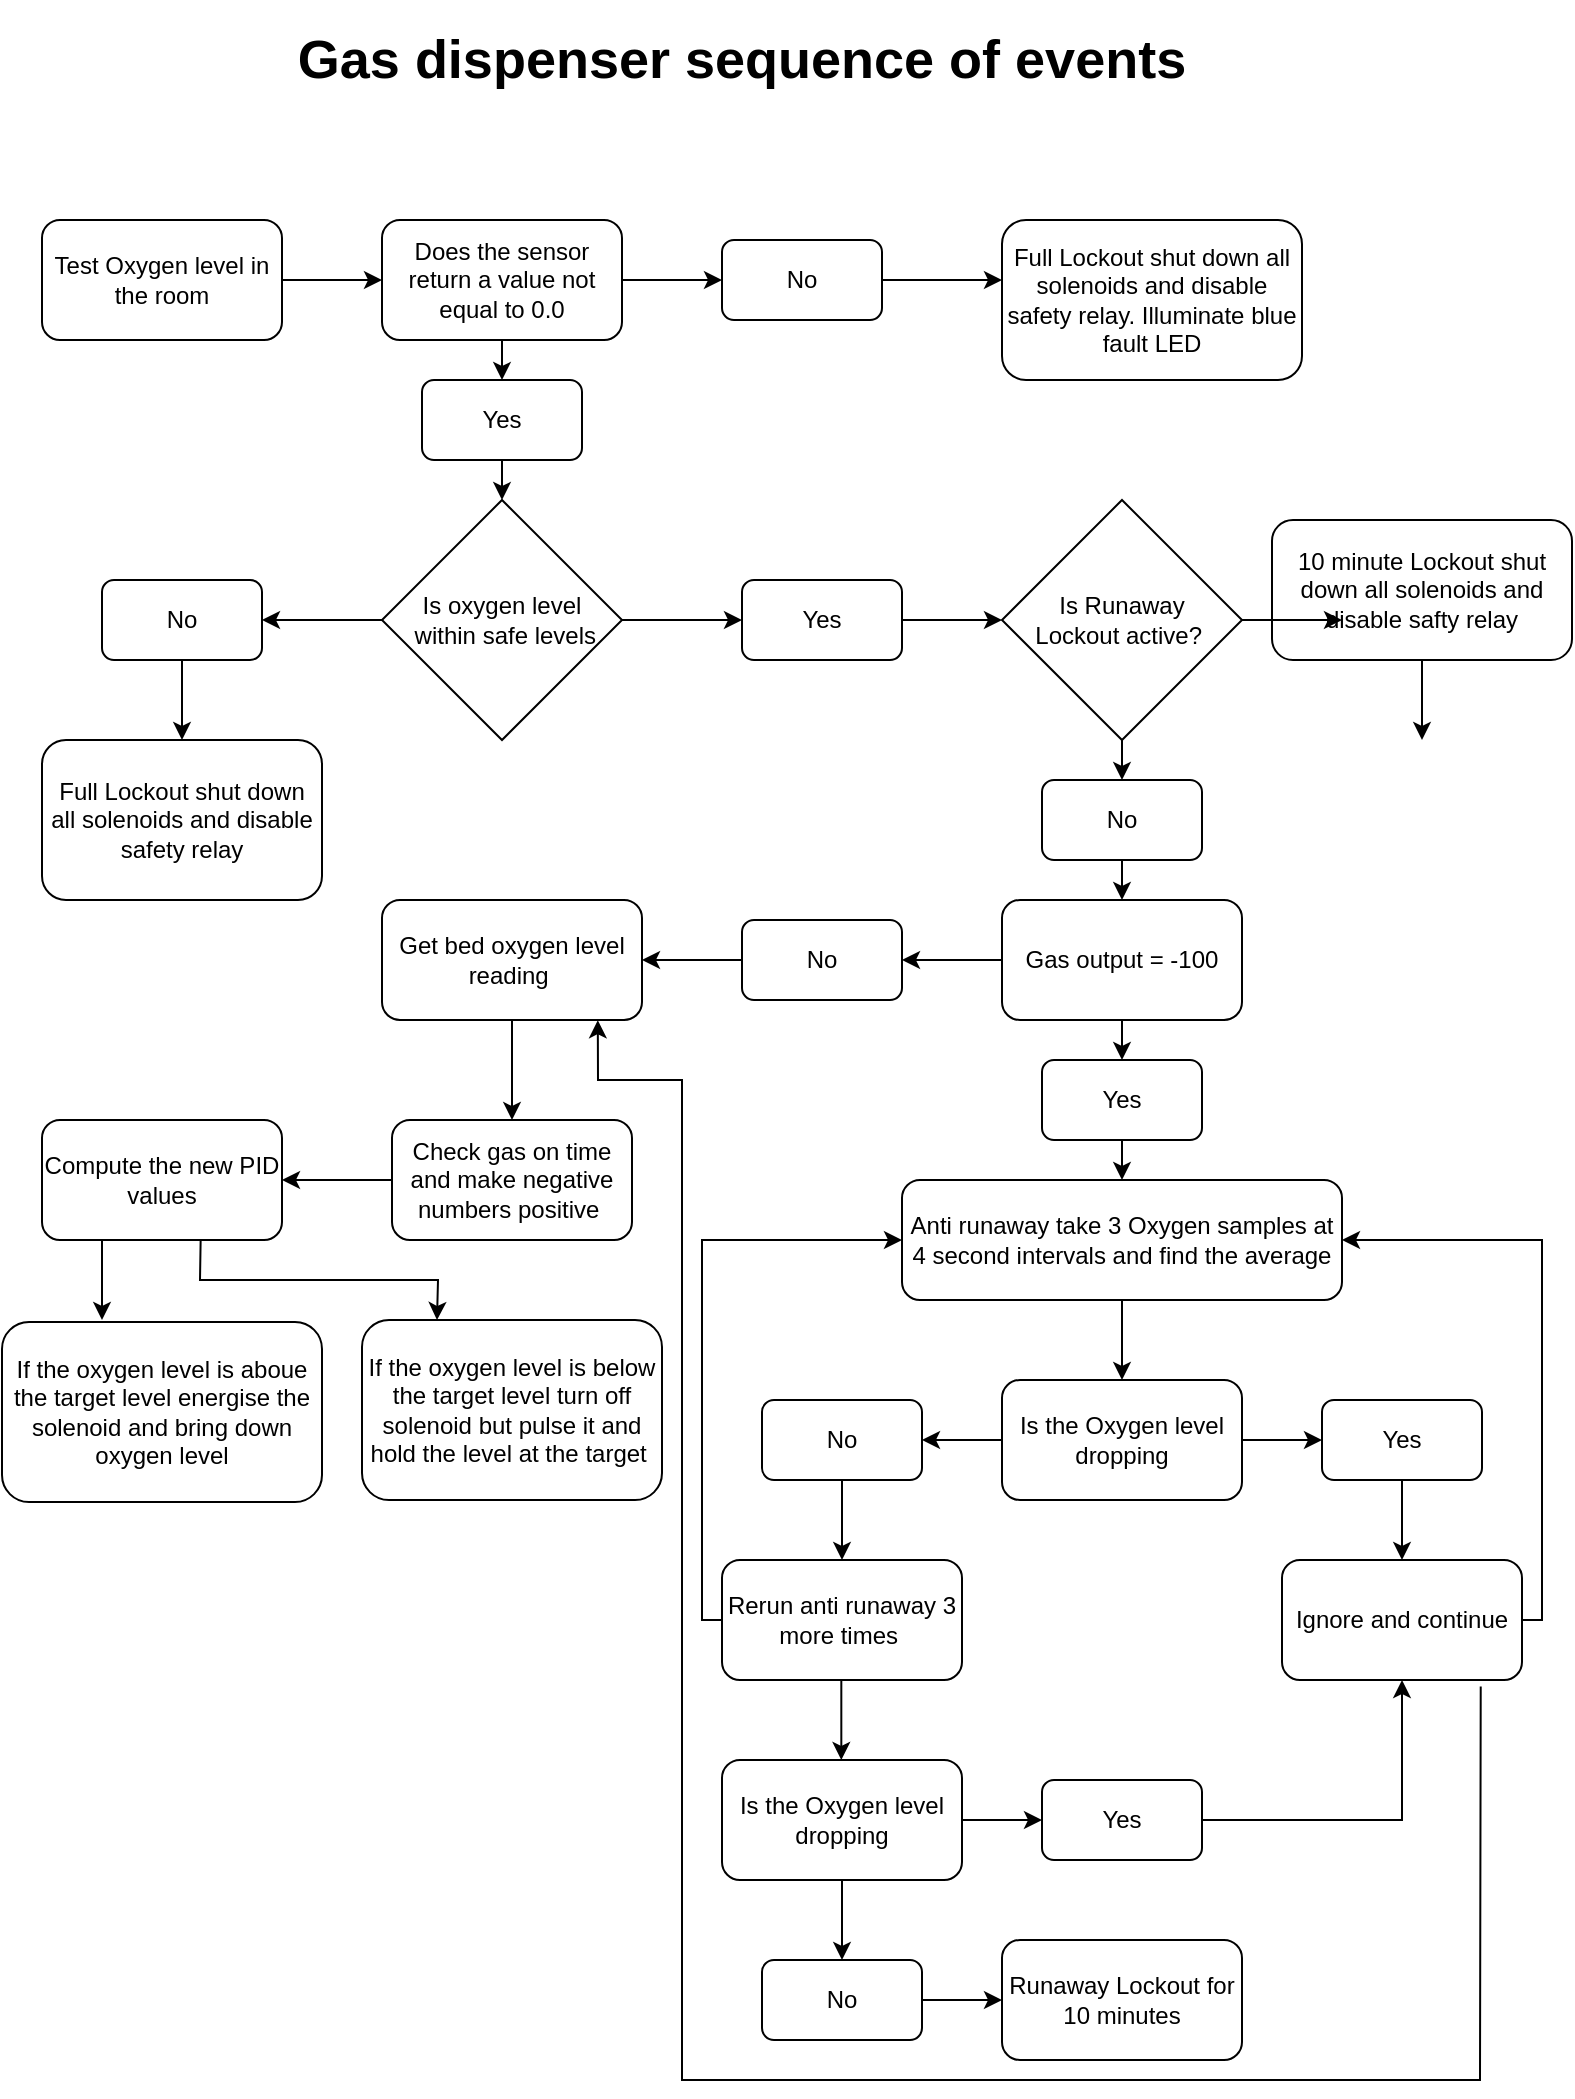<mxfile version="21.1.5" type="device">
  <diagram id="C5RBs43oDa-KdzZeNtuy" name="Page-1">
    <mxGraphModel dx="1235" dy="636" grid="1" gridSize="10" guides="1" tooltips="1" connect="1" arrows="1" fold="1" page="1" pageScale="1" pageWidth="827" pageHeight="1169" math="0" shadow="0">
      <root>
        <mxCell id="WIyWlLk6GJQsqaUBKTNV-0" />
        <mxCell id="WIyWlLk6GJQsqaUBKTNV-1" parent="WIyWlLk6GJQsqaUBKTNV-0" />
        <mxCell id="4DhZCOvuepyt47Wr3g0Q-6" value="Test Oxygen level in the room" style="rounded=1;whiteSpace=wrap;html=1;" vertex="1" parent="WIyWlLk6GJQsqaUBKTNV-1">
          <mxGeometry x="40" y="120" width="120" height="60" as="geometry" />
        </mxCell>
        <mxCell id="4DhZCOvuepyt47Wr3g0Q-7" value="Is oxygen level&lt;br&gt;&amp;nbsp;within safe levels" style="rhombus;whiteSpace=wrap;html=1;" vertex="1" parent="WIyWlLk6GJQsqaUBKTNV-1">
          <mxGeometry x="210" y="260" width="120" height="120" as="geometry" />
        </mxCell>
        <mxCell id="4DhZCOvuepyt47Wr3g0Q-9" value="" style="endArrow=classic;html=1;rounded=0;exitX=0;exitY=0.5;exitDx=0;exitDy=0;" edge="1" parent="WIyWlLk6GJQsqaUBKTNV-1" source="4DhZCOvuepyt47Wr3g0Q-7">
          <mxGeometry width="50" height="50" relative="1" as="geometry">
            <mxPoint x="260" y="380" as="sourcePoint" />
            <mxPoint x="150" y="320" as="targetPoint" />
          </mxGeometry>
        </mxCell>
        <mxCell id="4DhZCOvuepyt47Wr3g0Q-13" value="" style="edgeStyle=orthogonalEdgeStyle;rounded=0;orthogonalLoop=1;jettySize=auto;html=1;" edge="1" parent="WIyWlLk6GJQsqaUBKTNV-1" source="4DhZCOvuepyt47Wr3g0Q-10" target="4DhZCOvuepyt47Wr3g0Q-11">
          <mxGeometry relative="1" as="geometry" />
        </mxCell>
        <mxCell id="4DhZCOvuepyt47Wr3g0Q-10" value="No" style="rounded=1;whiteSpace=wrap;html=1;" vertex="1" parent="WIyWlLk6GJQsqaUBKTNV-1">
          <mxGeometry x="70" y="300" width="80" height="40" as="geometry" />
        </mxCell>
        <mxCell id="4DhZCOvuepyt47Wr3g0Q-11" value="Full Lockout shut down all solenoids and disable safety relay" style="rounded=1;whiteSpace=wrap;html=1;" vertex="1" parent="WIyWlLk6GJQsqaUBKTNV-1">
          <mxGeometry x="40" y="380" width="140" height="80" as="geometry" />
        </mxCell>
        <mxCell id="4DhZCOvuepyt47Wr3g0Q-15" value="Yes" style="rounded=1;whiteSpace=wrap;html=1;" vertex="1" parent="WIyWlLk6GJQsqaUBKTNV-1">
          <mxGeometry x="390" y="300" width="80" height="40" as="geometry" />
        </mxCell>
        <mxCell id="4DhZCOvuepyt47Wr3g0Q-19" value="" style="endArrow=classic;html=1;rounded=0;exitX=1;exitY=0.5;exitDx=0;exitDy=0;entryX=0;entryY=0.5;entryDx=0;entryDy=0;" edge="1" parent="WIyWlLk6GJQsqaUBKTNV-1" source="4DhZCOvuepyt47Wr3g0Q-7" target="4DhZCOvuepyt47Wr3g0Q-15">
          <mxGeometry width="50" height="50" relative="1" as="geometry">
            <mxPoint x="260" y="380" as="sourcePoint" />
            <mxPoint x="310" y="330" as="targetPoint" />
          </mxGeometry>
        </mxCell>
        <mxCell id="4DhZCOvuepyt47Wr3g0Q-22" value="Gas output = -100" style="rounded=1;whiteSpace=wrap;html=1;" vertex="1" parent="WIyWlLk6GJQsqaUBKTNV-1">
          <mxGeometry x="520" y="460" width="120" height="60" as="geometry" />
        </mxCell>
        <mxCell id="4DhZCOvuepyt47Wr3g0Q-23" value="Anti runaway take 3 Oxygen samples at 4 second intervals and find the average" style="rounded=1;whiteSpace=wrap;html=1;" vertex="1" parent="WIyWlLk6GJQsqaUBKTNV-1">
          <mxGeometry x="470" y="600" width="220" height="60" as="geometry" />
        </mxCell>
        <mxCell id="4DhZCOvuepyt47Wr3g0Q-27" value="No" style="rounded=1;whiteSpace=wrap;html=1;" vertex="1" parent="WIyWlLk6GJQsqaUBKTNV-1">
          <mxGeometry x="540" y="400" width="80" height="40" as="geometry" />
        </mxCell>
        <mxCell id="4DhZCOvuepyt47Wr3g0Q-28" value="" style="endArrow=classic;html=1;rounded=0;exitX=0.5;exitY=1;exitDx=0;exitDy=0;" edge="1" parent="WIyWlLk6GJQsqaUBKTNV-1" source="4DhZCOvuepyt47Wr3g0Q-27" target="4DhZCOvuepyt47Wr3g0Q-22">
          <mxGeometry width="50" height="50" relative="1" as="geometry">
            <mxPoint x="270" y="410" as="sourcePoint" />
            <mxPoint x="320" y="360" as="targetPoint" />
          </mxGeometry>
        </mxCell>
        <mxCell id="4DhZCOvuepyt47Wr3g0Q-29" value="Is the Oxygen level dropping" style="rounded=1;whiteSpace=wrap;html=1;" vertex="1" parent="WIyWlLk6GJQsqaUBKTNV-1">
          <mxGeometry x="520" y="700" width="120" height="60" as="geometry" />
        </mxCell>
        <mxCell id="4DhZCOvuepyt47Wr3g0Q-30" value="Yes" style="rounded=1;whiteSpace=wrap;html=1;" vertex="1" parent="WIyWlLk6GJQsqaUBKTNV-1">
          <mxGeometry x="680" y="710" width="80" height="40" as="geometry" />
        </mxCell>
        <mxCell id="4DhZCOvuepyt47Wr3g0Q-31" value="No" style="rounded=1;whiteSpace=wrap;html=1;" vertex="1" parent="WIyWlLk6GJQsqaUBKTNV-1">
          <mxGeometry x="400" y="710" width="80" height="40" as="geometry" />
        </mxCell>
        <mxCell id="4DhZCOvuepyt47Wr3g0Q-32" value="" style="endArrow=classic;html=1;rounded=0;exitX=0.5;exitY=1;exitDx=0;exitDy=0;entryX=0.5;entryY=0;entryDx=0;entryDy=0;" edge="1" parent="WIyWlLk6GJQsqaUBKTNV-1" source="4DhZCOvuepyt47Wr3g0Q-23" target="4DhZCOvuepyt47Wr3g0Q-29">
          <mxGeometry width="50" height="50" relative="1" as="geometry">
            <mxPoint x="380" y="690" as="sourcePoint" />
            <mxPoint x="430" y="640" as="targetPoint" />
          </mxGeometry>
        </mxCell>
        <mxCell id="4DhZCOvuepyt47Wr3g0Q-33" value="" style="endArrow=classic;html=1;rounded=0;exitX=0;exitY=0.5;exitDx=0;exitDy=0;entryX=1;entryY=0.5;entryDx=0;entryDy=0;" edge="1" parent="WIyWlLk6GJQsqaUBKTNV-1" source="4DhZCOvuepyt47Wr3g0Q-29" target="4DhZCOvuepyt47Wr3g0Q-31">
          <mxGeometry width="50" height="50" relative="1" as="geometry">
            <mxPoint x="380" y="690" as="sourcePoint" />
            <mxPoint x="430" y="640" as="targetPoint" />
          </mxGeometry>
        </mxCell>
        <mxCell id="4DhZCOvuepyt47Wr3g0Q-34" value="" style="endArrow=classic;html=1;rounded=0;exitX=1;exitY=0.5;exitDx=0;exitDy=0;entryX=0;entryY=0.5;entryDx=0;entryDy=0;" edge="1" parent="WIyWlLk6GJQsqaUBKTNV-1" source="4DhZCOvuepyt47Wr3g0Q-29" target="4DhZCOvuepyt47Wr3g0Q-30">
          <mxGeometry width="50" height="50" relative="1" as="geometry">
            <mxPoint x="380" y="690" as="sourcePoint" />
            <mxPoint x="430" y="640" as="targetPoint" />
          </mxGeometry>
        </mxCell>
        <mxCell id="4DhZCOvuepyt47Wr3g0Q-35" value="Ignore and continue" style="rounded=1;whiteSpace=wrap;html=1;" vertex="1" parent="WIyWlLk6GJQsqaUBKTNV-1">
          <mxGeometry x="660" y="790" width="120" height="60" as="geometry" />
        </mxCell>
        <mxCell id="4DhZCOvuepyt47Wr3g0Q-36" value="" style="endArrow=classic;html=1;rounded=0;exitX=0.5;exitY=1;exitDx=0;exitDy=0;entryX=0.5;entryY=0;entryDx=0;entryDy=0;" edge="1" parent="WIyWlLk6GJQsqaUBKTNV-1" source="4DhZCOvuepyt47Wr3g0Q-30" target="4DhZCOvuepyt47Wr3g0Q-35">
          <mxGeometry width="50" height="50" relative="1" as="geometry">
            <mxPoint x="380" y="690" as="sourcePoint" />
            <mxPoint x="430" y="640" as="targetPoint" />
          </mxGeometry>
        </mxCell>
        <mxCell id="4DhZCOvuepyt47Wr3g0Q-37" value="Rerun anti runaway 3 more times&amp;nbsp;" style="rounded=1;whiteSpace=wrap;html=1;" vertex="1" parent="WIyWlLk6GJQsqaUBKTNV-1">
          <mxGeometry x="380" y="790" width="120" height="60" as="geometry" />
        </mxCell>
        <mxCell id="4DhZCOvuepyt47Wr3g0Q-38" value="" style="endArrow=classic;html=1;rounded=0;entryX=0.5;entryY=0;entryDx=0;entryDy=0;exitX=0.5;exitY=1;exitDx=0;exitDy=0;" edge="1" parent="WIyWlLk6GJQsqaUBKTNV-1" source="4DhZCOvuepyt47Wr3g0Q-31" target="4DhZCOvuepyt47Wr3g0Q-37">
          <mxGeometry width="50" height="50" relative="1" as="geometry">
            <mxPoint x="380" y="790" as="sourcePoint" />
            <mxPoint x="430" y="740" as="targetPoint" />
          </mxGeometry>
        </mxCell>
        <mxCell id="4DhZCOvuepyt47Wr3g0Q-40" value="" style="endArrow=classic;html=1;rounded=0;entryX=1;entryY=0.5;entryDx=0;entryDy=0;exitX=1;exitY=0.5;exitDx=0;exitDy=0;" edge="1" parent="WIyWlLk6GJQsqaUBKTNV-1" source="4DhZCOvuepyt47Wr3g0Q-35" target="4DhZCOvuepyt47Wr3g0Q-23">
          <mxGeometry width="50" height="50" relative="1" as="geometry">
            <mxPoint x="810" y="820" as="sourcePoint" />
            <mxPoint x="430" y="740" as="targetPoint" />
            <Array as="points">
              <mxPoint x="790" y="820" />
              <mxPoint x="790" y="630" />
            </Array>
          </mxGeometry>
        </mxCell>
        <mxCell id="4DhZCOvuepyt47Wr3g0Q-41" value="Is the Oxygen level dropping" style="rounded=1;whiteSpace=wrap;html=1;" vertex="1" parent="WIyWlLk6GJQsqaUBKTNV-1">
          <mxGeometry x="380" y="890" width="120" height="60" as="geometry" />
        </mxCell>
        <mxCell id="4DhZCOvuepyt47Wr3g0Q-42" value="" style="endArrow=classic;html=1;rounded=0;entryX=0.5;entryY=0;entryDx=0;entryDy=0;exitX=0.5;exitY=1;exitDx=0;exitDy=0;" edge="1" parent="WIyWlLk6GJQsqaUBKTNV-1">
          <mxGeometry width="50" height="50" relative="1" as="geometry">
            <mxPoint x="439.66" y="850" as="sourcePoint" />
            <mxPoint x="439.66" y="890" as="targetPoint" />
          </mxGeometry>
        </mxCell>
        <mxCell id="4DhZCOvuepyt47Wr3g0Q-43" value="No" style="rounded=1;whiteSpace=wrap;html=1;" vertex="1" parent="WIyWlLk6GJQsqaUBKTNV-1">
          <mxGeometry x="400" y="990" width="80" height="40" as="geometry" />
        </mxCell>
        <mxCell id="4DhZCOvuepyt47Wr3g0Q-44" value="Runaway Lockout for 10 minutes" style="rounded=1;whiteSpace=wrap;html=1;" vertex="1" parent="WIyWlLk6GJQsqaUBKTNV-1">
          <mxGeometry x="520" y="980" width="120" height="60" as="geometry" />
        </mxCell>
        <mxCell id="4DhZCOvuepyt47Wr3g0Q-45" value="" style="endArrow=classic;html=1;rounded=0;exitX=0.5;exitY=1;exitDx=0;exitDy=0;entryX=0.5;entryY=0;entryDx=0;entryDy=0;" edge="1" parent="WIyWlLk6GJQsqaUBKTNV-1" source="4DhZCOvuepyt47Wr3g0Q-41" target="4DhZCOvuepyt47Wr3g0Q-43">
          <mxGeometry width="50" height="50" relative="1" as="geometry">
            <mxPoint x="530" y="840" as="sourcePoint" />
            <mxPoint x="580" y="790" as="targetPoint" />
          </mxGeometry>
        </mxCell>
        <mxCell id="4DhZCOvuepyt47Wr3g0Q-46" value="" style="endArrow=classic;html=1;rounded=0;exitX=1;exitY=0.5;exitDx=0;exitDy=0;entryX=0;entryY=0.5;entryDx=0;entryDy=0;" edge="1" parent="WIyWlLk6GJQsqaUBKTNV-1" source="4DhZCOvuepyt47Wr3g0Q-43" target="4DhZCOvuepyt47Wr3g0Q-44">
          <mxGeometry width="50" height="50" relative="1" as="geometry">
            <mxPoint x="530" y="910" as="sourcePoint" />
            <mxPoint x="580" y="860" as="targetPoint" />
          </mxGeometry>
        </mxCell>
        <mxCell id="4DhZCOvuepyt47Wr3g0Q-47" value="Yes" style="rounded=1;whiteSpace=wrap;html=1;" vertex="1" parent="WIyWlLk6GJQsqaUBKTNV-1">
          <mxGeometry x="540" y="900" width="80" height="40" as="geometry" />
        </mxCell>
        <mxCell id="4DhZCOvuepyt47Wr3g0Q-48" value="" style="endArrow=classic;html=1;rounded=0;exitX=1;exitY=0.5;exitDx=0;exitDy=0;entryX=0;entryY=0.5;entryDx=0;entryDy=0;" edge="1" parent="WIyWlLk6GJQsqaUBKTNV-1" source="4DhZCOvuepyt47Wr3g0Q-41" target="4DhZCOvuepyt47Wr3g0Q-47">
          <mxGeometry width="50" height="50" relative="1" as="geometry">
            <mxPoint x="530" y="910" as="sourcePoint" />
            <mxPoint x="580" y="860" as="targetPoint" />
          </mxGeometry>
        </mxCell>
        <mxCell id="4DhZCOvuepyt47Wr3g0Q-49" value="" style="endArrow=classic;html=1;rounded=0;exitX=1;exitY=0.5;exitDx=0;exitDy=0;entryX=0.5;entryY=1;entryDx=0;entryDy=0;" edge="1" parent="WIyWlLk6GJQsqaUBKTNV-1" source="4DhZCOvuepyt47Wr3g0Q-47" target="4DhZCOvuepyt47Wr3g0Q-35">
          <mxGeometry width="50" height="50" relative="1" as="geometry">
            <mxPoint x="530" y="910" as="sourcePoint" />
            <mxPoint x="580" y="860" as="targetPoint" />
            <Array as="points">
              <mxPoint x="720" y="920" />
            </Array>
          </mxGeometry>
        </mxCell>
        <mxCell id="4DhZCOvuepyt47Wr3g0Q-50" value="" style="endArrow=classic;html=1;rounded=0;exitX=0;exitY=0.5;exitDx=0;exitDy=0;entryX=0;entryY=0.5;entryDx=0;entryDy=0;" edge="1" parent="WIyWlLk6GJQsqaUBKTNV-1" source="4DhZCOvuepyt47Wr3g0Q-37" target="4DhZCOvuepyt47Wr3g0Q-23">
          <mxGeometry width="50" height="50" relative="1" as="geometry">
            <mxPoint x="530" y="770" as="sourcePoint" />
            <mxPoint x="580" y="720" as="targetPoint" />
            <Array as="points">
              <mxPoint x="370" y="820" />
              <mxPoint x="370" y="630" />
            </Array>
          </mxGeometry>
        </mxCell>
        <mxCell id="4DhZCOvuepyt47Wr3g0Q-54" value="" style="edgeStyle=none;rounded=0;orthogonalLoop=1;jettySize=auto;html=1;" edge="1" parent="WIyWlLk6GJQsqaUBKTNV-1" source="4DhZCOvuepyt47Wr3g0Q-51" target="4DhZCOvuepyt47Wr3g0Q-27">
          <mxGeometry relative="1" as="geometry" />
        </mxCell>
        <mxCell id="4DhZCOvuepyt47Wr3g0Q-51" value="Is Runaway &lt;br&gt;Lockout active?&amp;nbsp;" style="rhombus;whiteSpace=wrap;html=1;" vertex="1" parent="WIyWlLk6GJQsqaUBKTNV-1">
          <mxGeometry x="520" y="260" width="120" height="120" as="geometry" />
        </mxCell>
        <mxCell id="4DhZCOvuepyt47Wr3g0Q-52" style="edgeStyle=none;rounded=0;orthogonalLoop=1;jettySize=auto;html=1;exitX=0.5;exitY=0;exitDx=0;exitDy=0;" edge="1" parent="WIyWlLk6GJQsqaUBKTNV-1" source="4DhZCOvuepyt47Wr3g0Q-31" target="4DhZCOvuepyt47Wr3g0Q-31">
          <mxGeometry relative="1" as="geometry" />
        </mxCell>
        <mxCell id="4DhZCOvuepyt47Wr3g0Q-53" value="" style="endArrow=classic;html=1;rounded=0;exitX=1;exitY=0.5;exitDx=0;exitDy=0;entryX=0;entryY=0.5;entryDx=0;entryDy=0;" edge="1" parent="WIyWlLk6GJQsqaUBKTNV-1" source="4DhZCOvuepyt47Wr3g0Q-15" target="4DhZCOvuepyt47Wr3g0Q-51">
          <mxGeometry width="50" height="50" relative="1" as="geometry">
            <mxPoint x="430" y="490" as="sourcePoint" />
            <mxPoint x="480" y="440" as="targetPoint" />
          </mxGeometry>
        </mxCell>
        <mxCell id="4DhZCOvuepyt47Wr3g0Q-55" value="Yes" style="rounded=1;whiteSpace=wrap;html=1;" vertex="1" parent="WIyWlLk6GJQsqaUBKTNV-1">
          <mxGeometry x="690" y="300" width="80" height="40" as="geometry" />
        </mxCell>
        <mxCell id="4DhZCOvuepyt47Wr3g0Q-57" value="10 minute Lockout shut down all solenoids and disable safty relay" style="rounded=1;whiteSpace=wrap;html=1;" vertex="1" parent="WIyWlLk6GJQsqaUBKTNV-1">
          <mxGeometry x="655" y="270" width="150" height="70" as="geometry" />
        </mxCell>
        <mxCell id="4DhZCOvuepyt47Wr3g0Q-58" value="" style="endArrow=classic;html=1;rounded=0;exitX=1;exitY=0.5;exitDx=0;exitDy=0;entryX=0;entryY=0.5;entryDx=0;entryDy=0;" edge="1" parent="WIyWlLk6GJQsqaUBKTNV-1" source="4DhZCOvuepyt47Wr3g0Q-51" target="4DhZCOvuepyt47Wr3g0Q-55">
          <mxGeometry width="50" height="50" relative="1" as="geometry">
            <mxPoint x="470" y="360" as="sourcePoint" />
            <mxPoint x="520" y="310" as="targetPoint" />
          </mxGeometry>
        </mxCell>
        <mxCell id="4DhZCOvuepyt47Wr3g0Q-59" value="" style="endArrow=classic;html=1;rounded=0;exitX=0.5;exitY=1;exitDx=0;exitDy=0;entryX=0.5;entryY=0;entryDx=0;entryDy=0;" edge="1" parent="WIyWlLk6GJQsqaUBKTNV-1" source="4DhZCOvuepyt47Wr3g0Q-55">
          <mxGeometry width="50" height="50" relative="1" as="geometry">
            <mxPoint x="480" y="360" as="sourcePoint" />
            <mxPoint x="730" y="380" as="targetPoint" />
          </mxGeometry>
        </mxCell>
        <mxCell id="4DhZCOvuepyt47Wr3g0Q-60" value="Yes" style="rounded=1;whiteSpace=wrap;html=1;" vertex="1" parent="WIyWlLk6GJQsqaUBKTNV-1">
          <mxGeometry x="540" y="540" width="80" height="40" as="geometry" />
        </mxCell>
        <mxCell id="4DhZCOvuepyt47Wr3g0Q-62" value="" style="endArrow=classic;html=1;rounded=0;exitX=0.5;exitY=1;exitDx=0;exitDy=0;" edge="1" parent="WIyWlLk6GJQsqaUBKTNV-1" source="4DhZCOvuepyt47Wr3g0Q-22">
          <mxGeometry width="50" height="50" relative="1" as="geometry">
            <mxPoint x="520" y="620" as="sourcePoint" />
            <mxPoint x="580" y="540" as="targetPoint" />
          </mxGeometry>
        </mxCell>
        <mxCell id="4DhZCOvuepyt47Wr3g0Q-63" value="" style="endArrow=classic;html=1;rounded=0;exitX=0.5;exitY=1;exitDx=0;exitDy=0;entryX=0.5;entryY=0;entryDx=0;entryDy=0;" edge="1" parent="WIyWlLk6GJQsqaUBKTNV-1" source="4DhZCOvuepyt47Wr3g0Q-60" target="4DhZCOvuepyt47Wr3g0Q-23">
          <mxGeometry width="50" height="50" relative="1" as="geometry">
            <mxPoint x="590" y="530" as="sourcePoint" />
            <mxPoint x="590" y="550" as="targetPoint" />
          </mxGeometry>
        </mxCell>
        <mxCell id="4DhZCOvuepyt47Wr3g0Q-64" value="No" style="rounded=1;whiteSpace=wrap;html=1;" vertex="1" parent="WIyWlLk6GJQsqaUBKTNV-1">
          <mxGeometry x="390" y="470" width="80" height="40" as="geometry" />
        </mxCell>
        <mxCell id="4DhZCOvuepyt47Wr3g0Q-65" value="" style="endArrow=classic;html=1;rounded=0;exitX=0;exitY=0.5;exitDx=0;exitDy=0;entryX=1;entryY=0.5;entryDx=0;entryDy=0;" edge="1" parent="WIyWlLk6GJQsqaUBKTNV-1" source="4DhZCOvuepyt47Wr3g0Q-22" target="4DhZCOvuepyt47Wr3g0Q-64">
          <mxGeometry width="50" height="50" relative="1" as="geometry">
            <mxPoint x="520" y="550" as="sourcePoint" />
            <mxPoint x="570" y="500" as="targetPoint" />
          </mxGeometry>
        </mxCell>
        <mxCell id="4DhZCOvuepyt47Wr3g0Q-66" value="Does the sensor return a value not equal to 0.0" style="rounded=1;whiteSpace=wrap;html=1;" vertex="1" parent="WIyWlLk6GJQsqaUBKTNV-1">
          <mxGeometry x="210" y="120" width="120" height="60" as="geometry" />
        </mxCell>
        <mxCell id="4DhZCOvuepyt47Wr3g0Q-68" value="No" style="rounded=1;whiteSpace=wrap;html=1;" vertex="1" parent="WIyWlLk6GJQsqaUBKTNV-1">
          <mxGeometry x="380" y="130" width="80" height="40" as="geometry" />
        </mxCell>
        <mxCell id="4DhZCOvuepyt47Wr3g0Q-69" value="Yes" style="rounded=1;whiteSpace=wrap;html=1;" vertex="1" parent="WIyWlLk6GJQsqaUBKTNV-1">
          <mxGeometry x="230" y="200" width="80" height="40" as="geometry" />
        </mxCell>
        <mxCell id="4DhZCOvuepyt47Wr3g0Q-70" value="" style="endArrow=classic;html=1;rounded=0;exitX=1;exitY=0.5;exitDx=0;exitDy=0;entryX=0;entryY=0.5;entryDx=0;entryDy=0;" edge="1" parent="WIyWlLk6GJQsqaUBKTNV-1" source="4DhZCOvuepyt47Wr3g0Q-66" target="4DhZCOvuepyt47Wr3g0Q-68">
          <mxGeometry width="50" height="50" relative="1" as="geometry">
            <mxPoint x="350" y="170" as="sourcePoint" />
            <mxPoint x="400" y="120" as="targetPoint" />
          </mxGeometry>
        </mxCell>
        <mxCell id="4DhZCOvuepyt47Wr3g0Q-71" value="" style="endArrow=classic;html=1;rounded=0;exitX=1;exitY=0.5;exitDx=0;exitDy=0;entryX=0;entryY=0.5;entryDx=0;entryDy=0;" edge="1" parent="WIyWlLk6GJQsqaUBKTNV-1" source="4DhZCOvuepyt47Wr3g0Q-6" target="4DhZCOvuepyt47Wr3g0Q-66">
          <mxGeometry width="50" height="50" relative="1" as="geometry">
            <mxPoint x="350" y="170" as="sourcePoint" />
            <mxPoint x="400" y="120" as="targetPoint" />
          </mxGeometry>
        </mxCell>
        <mxCell id="4DhZCOvuepyt47Wr3g0Q-72" value="" style="endArrow=classic;html=1;rounded=0;exitX=0.5;exitY=1;exitDx=0;exitDy=0;entryX=0.5;entryY=0;entryDx=0;entryDy=0;" edge="1" parent="WIyWlLk6GJQsqaUBKTNV-1" source="4DhZCOvuepyt47Wr3g0Q-66" target="4DhZCOvuepyt47Wr3g0Q-69">
          <mxGeometry width="50" height="50" relative="1" as="geometry">
            <mxPoint x="350" y="170" as="sourcePoint" />
            <mxPoint x="400" y="120" as="targetPoint" />
          </mxGeometry>
        </mxCell>
        <mxCell id="4DhZCOvuepyt47Wr3g0Q-73" value="" style="endArrow=classic;html=1;rounded=0;exitX=0.5;exitY=1;exitDx=0;exitDy=0;entryX=0.5;entryY=0;entryDx=0;entryDy=0;" edge="1" parent="WIyWlLk6GJQsqaUBKTNV-1" source="4DhZCOvuepyt47Wr3g0Q-69" target="4DhZCOvuepyt47Wr3g0Q-7">
          <mxGeometry width="50" height="50" relative="1" as="geometry">
            <mxPoint x="350" y="170" as="sourcePoint" />
            <mxPoint x="400" y="120" as="targetPoint" />
          </mxGeometry>
        </mxCell>
        <mxCell id="4DhZCOvuepyt47Wr3g0Q-74" value="Full Lockout shut down all solenoids and disable safety relay. Illuminate blue fault LED" style="rounded=1;whiteSpace=wrap;html=1;" vertex="1" parent="WIyWlLk6GJQsqaUBKTNV-1">
          <mxGeometry x="520" y="120" width="150" height="80" as="geometry" />
        </mxCell>
        <mxCell id="4DhZCOvuepyt47Wr3g0Q-78" value="" style="endArrow=classic;html=1;rounded=0;exitX=1;exitY=0.5;exitDx=0;exitDy=0;" edge="1" parent="WIyWlLk6GJQsqaUBKTNV-1" source="4DhZCOvuepyt47Wr3g0Q-68">
          <mxGeometry width="50" height="50" relative="1" as="geometry">
            <mxPoint x="350" y="140" as="sourcePoint" />
            <mxPoint x="520" y="150" as="targetPoint" />
          </mxGeometry>
        </mxCell>
        <mxCell id="4DhZCOvuepyt47Wr3g0Q-79" value="Get bed oxygen level reading&amp;nbsp;" style="rounded=1;whiteSpace=wrap;html=1;" vertex="1" parent="WIyWlLk6GJQsqaUBKTNV-1">
          <mxGeometry x="210" y="460" width="130" height="60" as="geometry" />
        </mxCell>
        <mxCell id="4DhZCOvuepyt47Wr3g0Q-80" value="Check gas on time and make negative numbers positive&amp;nbsp;" style="rounded=1;whiteSpace=wrap;html=1;" vertex="1" parent="WIyWlLk6GJQsqaUBKTNV-1">
          <mxGeometry x="215" y="570" width="120" height="60" as="geometry" />
        </mxCell>
        <mxCell id="4DhZCOvuepyt47Wr3g0Q-81" value="Compute the new PID values" style="rounded=1;whiteSpace=wrap;html=1;" vertex="1" parent="WIyWlLk6GJQsqaUBKTNV-1">
          <mxGeometry x="40" y="570" width="120" height="60" as="geometry" />
        </mxCell>
        <mxCell id="4DhZCOvuepyt47Wr3g0Q-82" value="If the oxygen level is aboue the target level energise the solenoid and bring down oxygen level" style="rounded=1;whiteSpace=wrap;html=1;" vertex="1" parent="WIyWlLk6GJQsqaUBKTNV-1">
          <mxGeometry x="20" y="671" width="160" height="90" as="geometry" />
        </mxCell>
        <mxCell id="4DhZCOvuepyt47Wr3g0Q-83" value="If the oxygen level is below the target level turn off solenoid but pulse it and hold the level at the target&amp;nbsp;" style="rounded=1;whiteSpace=wrap;html=1;" vertex="1" parent="WIyWlLk6GJQsqaUBKTNV-1">
          <mxGeometry x="200" y="670" width="150" height="90" as="geometry" />
        </mxCell>
        <mxCell id="4DhZCOvuepyt47Wr3g0Q-84" value="" style="endArrow=classic;html=1;rounded=0;exitX=0;exitY=0.5;exitDx=0;exitDy=0;entryX=1;entryY=0.5;entryDx=0;entryDy=0;" edge="1" parent="WIyWlLk6GJQsqaUBKTNV-1" source="4DhZCOvuepyt47Wr3g0Q-64" target="4DhZCOvuepyt47Wr3g0Q-79">
          <mxGeometry width="50" height="50" relative="1" as="geometry">
            <mxPoint x="350" y="590" as="sourcePoint" />
            <mxPoint x="400" y="540" as="targetPoint" />
          </mxGeometry>
        </mxCell>
        <mxCell id="4DhZCOvuepyt47Wr3g0Q-85" value="" style="endArrow=classic;html=1;rounded=0;exitX=0.5;exitY=1;exitDx=0;exitDy=0;entryX=0.5;entryY=0;entryDx=0;entryDy=0;" edge="1" parent="WIyWlLk6GJQsqaUBKTNV-1" source="4DhZCOvuepyt47Wr3g0Q-79" target="4DhZCOvuepyt47Wr3g0Q-80">
          <mxGeometry width="50" height="50" relative="1" as="geometry">
            <mxPoint x="350" y="590" as="sourcePoint" />
            <mxPoint x="400" y="540" as="targetPoint" />
          </mxGeometry>
        </mxCell>
        <mxCell id="4DhZCOvuepyt47Wr3g0Q-86" value="" style="endArrow=classic;html=1;rounded=0;exitX=0;exitY=0.5;exitDx=0;exitDy=0;entryX=1;entryY=0.5;entryDx=0;entryDy=0;" edge="1" parent="WIyWlLk6GJQsqaUBKTNV-1" source="4DhZCOvuepyt47Wr3g0Q-80" target="4DhZCOvuepyt47Wr3g0Q-81">
          <mxGeometry width="50" height="50" relative="1" as="geometry">
            <mxPoint x="350" y="590" as="sourcePoint" />
            <mxPoint x="400" y="540" as="targetPoint" />
          </mxGeometry>
        </mxCell>
        <mxCell id="4DhZCOvuepyt47Wr3g0Q-87" value="" style="endArrow=classic;html=1;rounded=0;exitX=0.25;exitY=1;exitDx=0;exitDy=0;" edge="1" parent="WIyWlLk6GJQsqaUBKTNV-1" source="4DhZCOvuepyt47Wr3g0Q-81">
          <mxGeometry width="50" height="50" relative="1" as="geometry">
            <mxPoint x="350" y="710" as="sourcePoint" />
            <mxPoint x="70" y="670" as="targetPoint" />
          </mxGeometry>
        </mxCell>
        <mxCell id="4DhZCOvuepyt47Wr3g0Q-88" value="" style="endArrow=classic;html=1;rounded=0;exitX=0.661;exitY=1.004;exitDx=0;exitDy=0;exitPerimeter=0;entryX=0.25;entryY=0;entryDx=0;entryDy=0;" edge="1" parent="WIyWlLk6GJQsqaUBKTNV-1" source="4DhZCOvuepyt47Wr3g0Q-81" target="4DhZCOvuepyt47Wr3g0Q-83">
          <mxGeometry width="50" height="50" relative="1" as="geometry">
            <mxPoint x="350" y="710" as="sourcePoint" />
            <mxPoint x="400" y="660" as="targetPoint" />
            <Array as="points">
              <mxPoint x="119" y="650" />
              <mxPoint x="238" y="650" />
            </Array>
          </mxGeometry>
        </mxCell>
        <mxCell id="4DhZCOvuepyt47Wr3g0Q-90" value="" style="endArrow=classic;html=1;rounded=0;exitX=0.828;exitY=1.055;exitDx=0;exitDy=0;exitPerimeter=0;entryX=0.83;entryY=1.002;entryDx=0;entryDy=0;entryPerimeter=0;" edge="1" parent="WIyWlLk6GJQsqaUBKTNV-1" source="4DhZCOvuepyt47Wr3g0Q-35" target="4DhZCOvuepyt47Wr3g0Q-79">
          <mxGeometry width="50" height="50" relative="1" as="geometry">
            <mxPoint x="350" y="830" as="sourcePoint" />
            <mxPoint x="759" y="1070" as="targetPoint" />
            <Array as="points">
              <mxPoint x="759" y="1050" />
              <mxPoint x="360" y="1050" />
              <mxPoint x="360" y="550" />
              <mxPoint x="318" y="550" />
            </Array>
          </mxGeometry>
        </mxCell>
        <UserObject label="&lt;font style=&quot;font-size: 27px;&quot;&gt;&lt;b&gt;Gas dispenser sequence of events&lt;/b&gt;&lt;/font&gt;" placeholders="1" name="Variable" id="4DhZCOvuepyt47Wr3g0Q-91">
          <mxCell style="text;html=1;strokeColor=none;fillColor=none;align=center;verticalAlign=middle;whiteSpace=wrap;overflow=hidden;" vertex="1" parent="WIyWlLk6GJQsqaUBKTNV-1">
            <mxGeometry x="150" y="10" width="480" height="60" as="geometry" />
          </mxCell>
        </UserObject>
      </root>
    </mxGraphModel>
  </diagram>
</mxfile>
